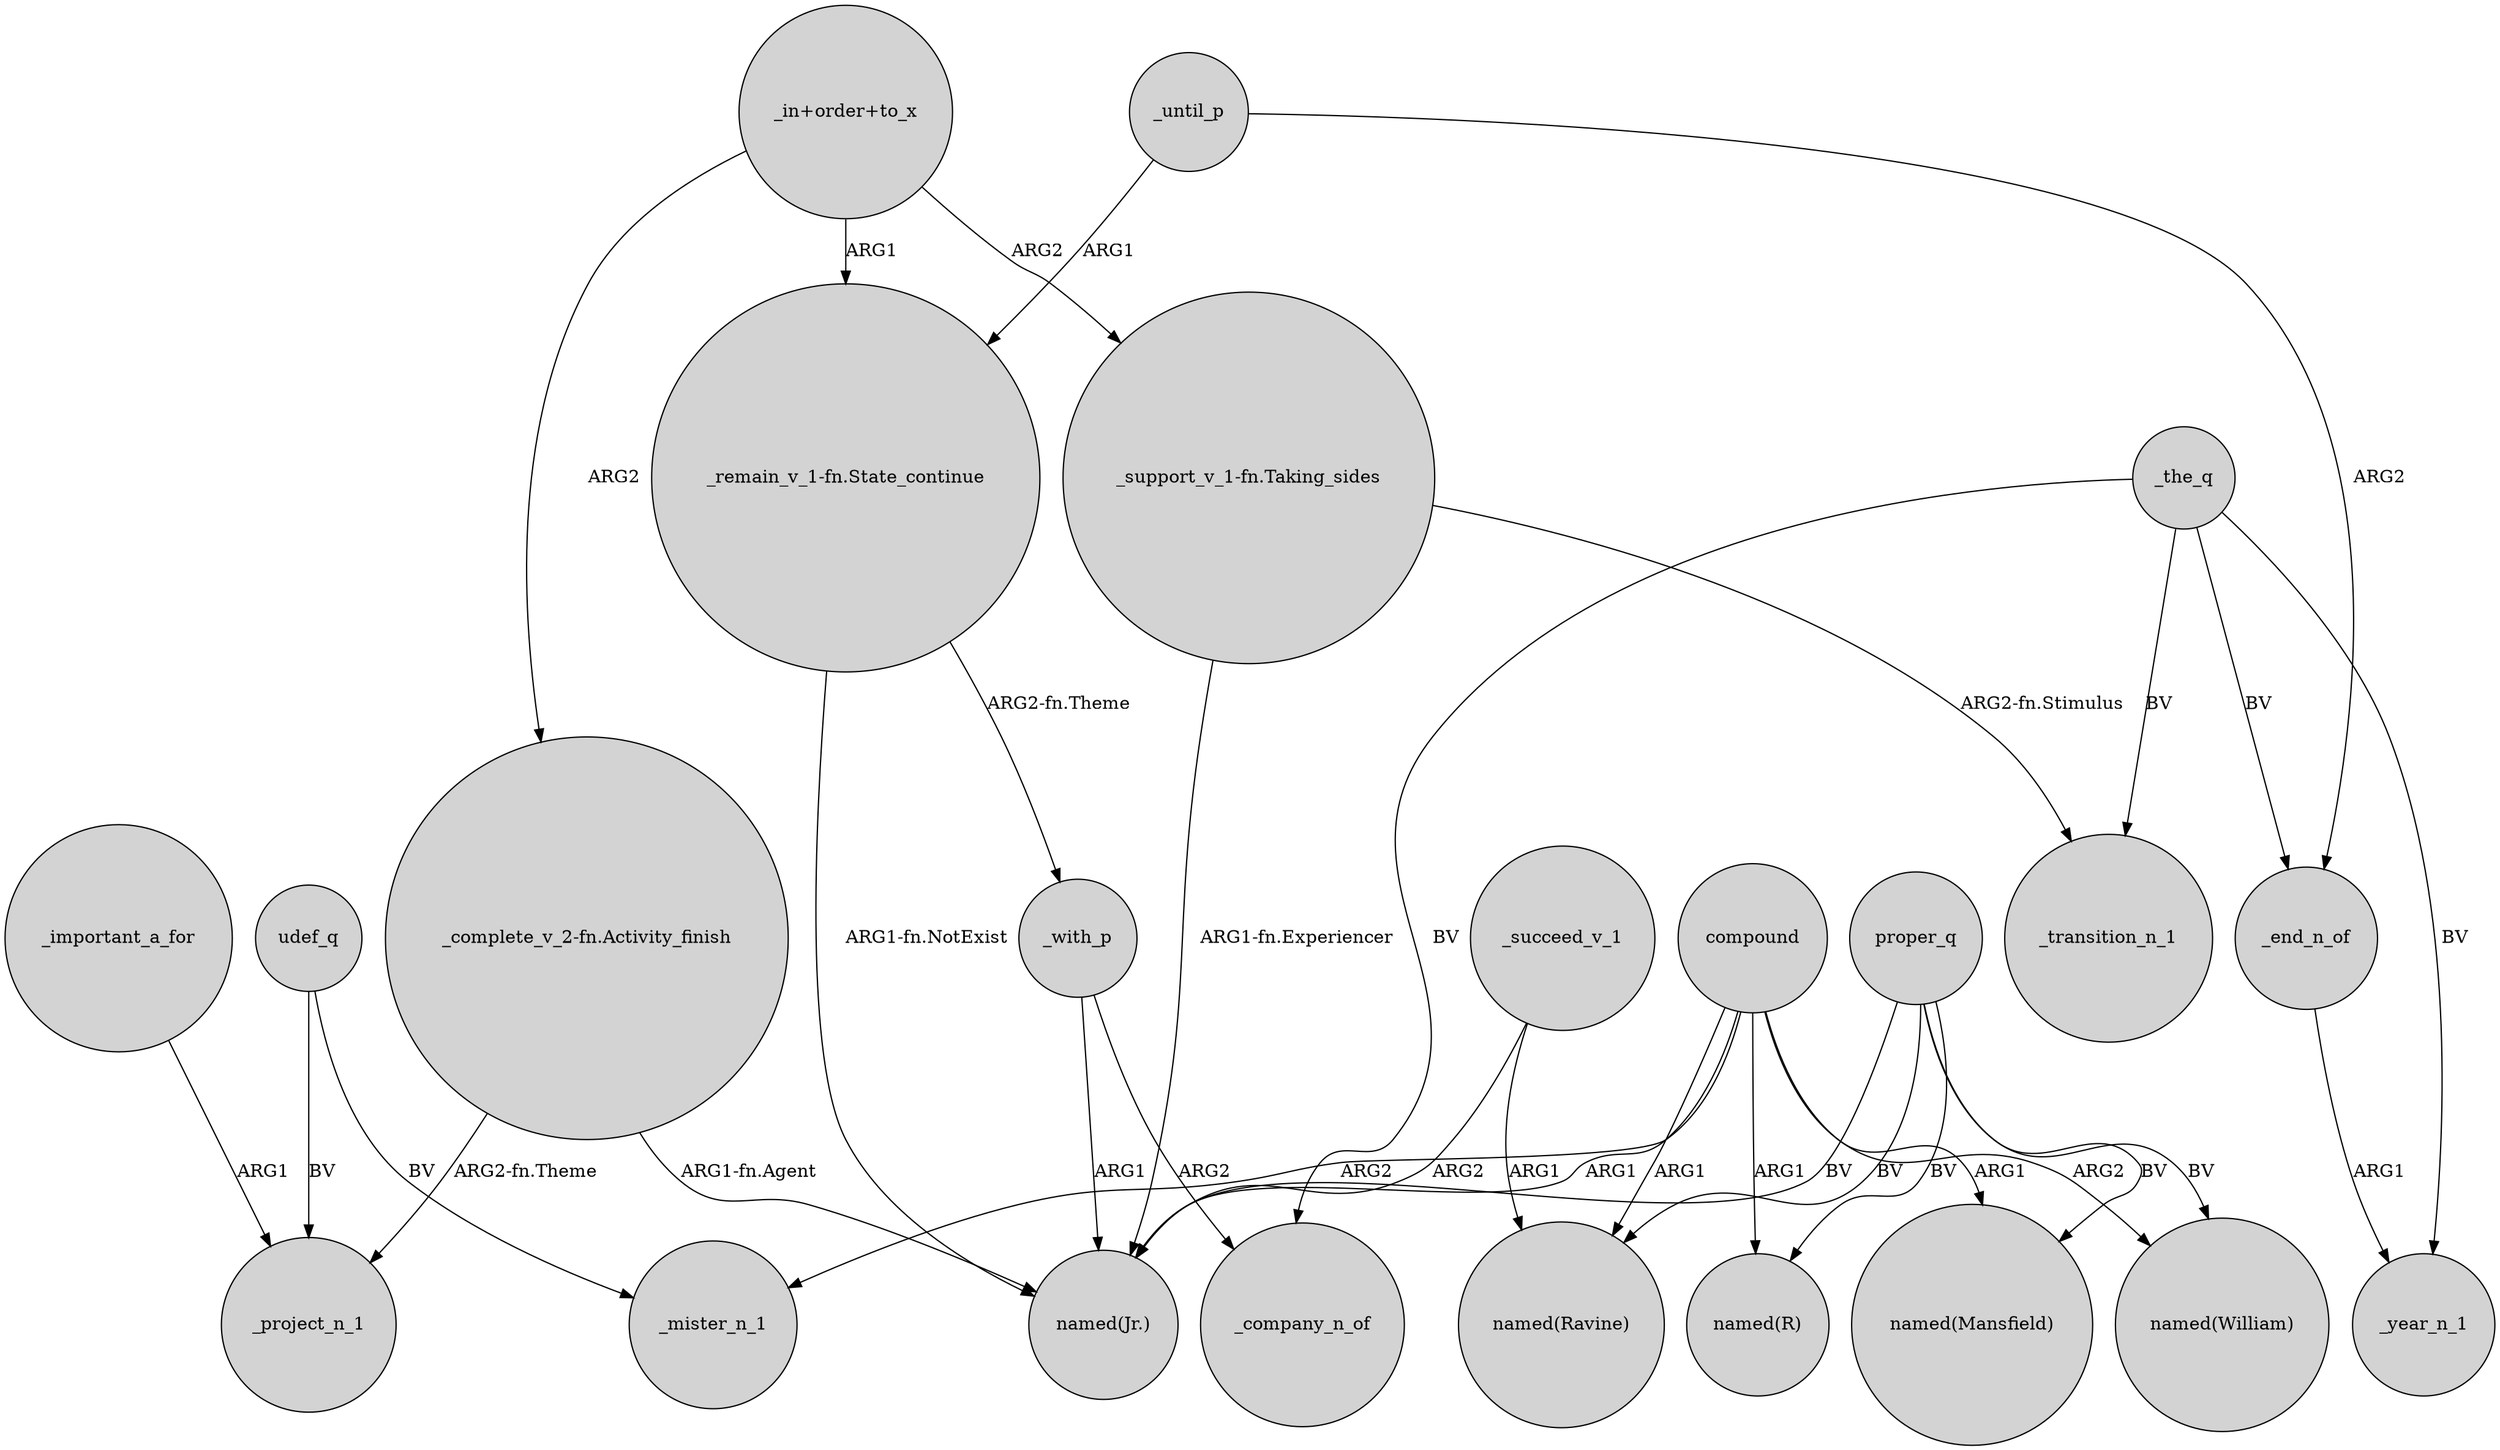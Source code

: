 digraph {
	node [shape=circle style=filled]
	_succeed_v_1 -> "named(Ravine)" [label=ARG1]
	"_complete_v_2-fn.Activity_finish" -> "named(Jr.)" [label="ARG1-fn.Agent"]
	"_support_v_1-fn.Taking_sides" -> "named(Jr.)" [label="ARG1-fn.Experiencer"]
	_important_a_for -> _project_n_1 [label=ARG1]
	_with_p -> "named(Jr.)" [label=ARG1]
	_the_q -> _end_n_of [label=BV]
	udef_q -> _project_n_1 [label=BV]
	_end_n_of -> _year_n_1 [label=ARG1]
	compound -> _mister_n_1 [label=ARG2]
	udef_q -> _mister_n_1 [label=BV]
	compound -> "named(R)" [label=ARG1]
	compound -> "named(Mansfield)" [label=ARG1]
	compound -> "named(Jr.)" [label=ARG1]
	"_in+order+to_x" -> "_support_v_1-fn.Taking_sides" [label=ARG2]
	_until_p -> "_remain_v_1-fn.State_continue" [label=ARG1]
	"_support_v_1-fn.Taking_sides" -> _transition_n_1 [label="ARG2-fn.Stimulus"]
	_the_q -> _company_n_of [label=BV]
	"_in+order+to_x" -> "_remain_v_1-fn.State_continue" [label=ARG1]
	"_complete_v_2-fn.Activity_finish" -> _project_n_1 [label="ARG2-fn.Theme"]
	_the_q -> _transition_n_1 [label=BV]
	proper_q -> "named(Jr.)" [label=BV]
	compound -> "named(William)" [label=ARG2]
	proper_q -> "named(Ravine)" [label=BV]
	_until_p -> _end_n_of [label=ARG2]
	_with_p -> _company_n_of [label=ARG2]
	proper_q -> "named(Mansfield)" [label=BV]
	_the_q -> _year_n_1 [label=BV]
	"_remain_v_1-fn.State_continue" -> _with_p [label="ARG2-fn.Theme"]
	proper_q -> "named(R)" [label=BV]
	"_remain_v_1-fn.State_continue" -> "named(Jr.)" [label="ARG1-fn.NotExist"]
	_succeed_v_1 -> "named(Jr.)" [label=ARG2]
	compound -> "named(Ravine)" [label=ARG1]
	"_in+order+to_x" -> "_complete_v_2-fn.Activity_finish" [label=ARG2]
	proper_q -> "named(William)" [label=BV]
}
